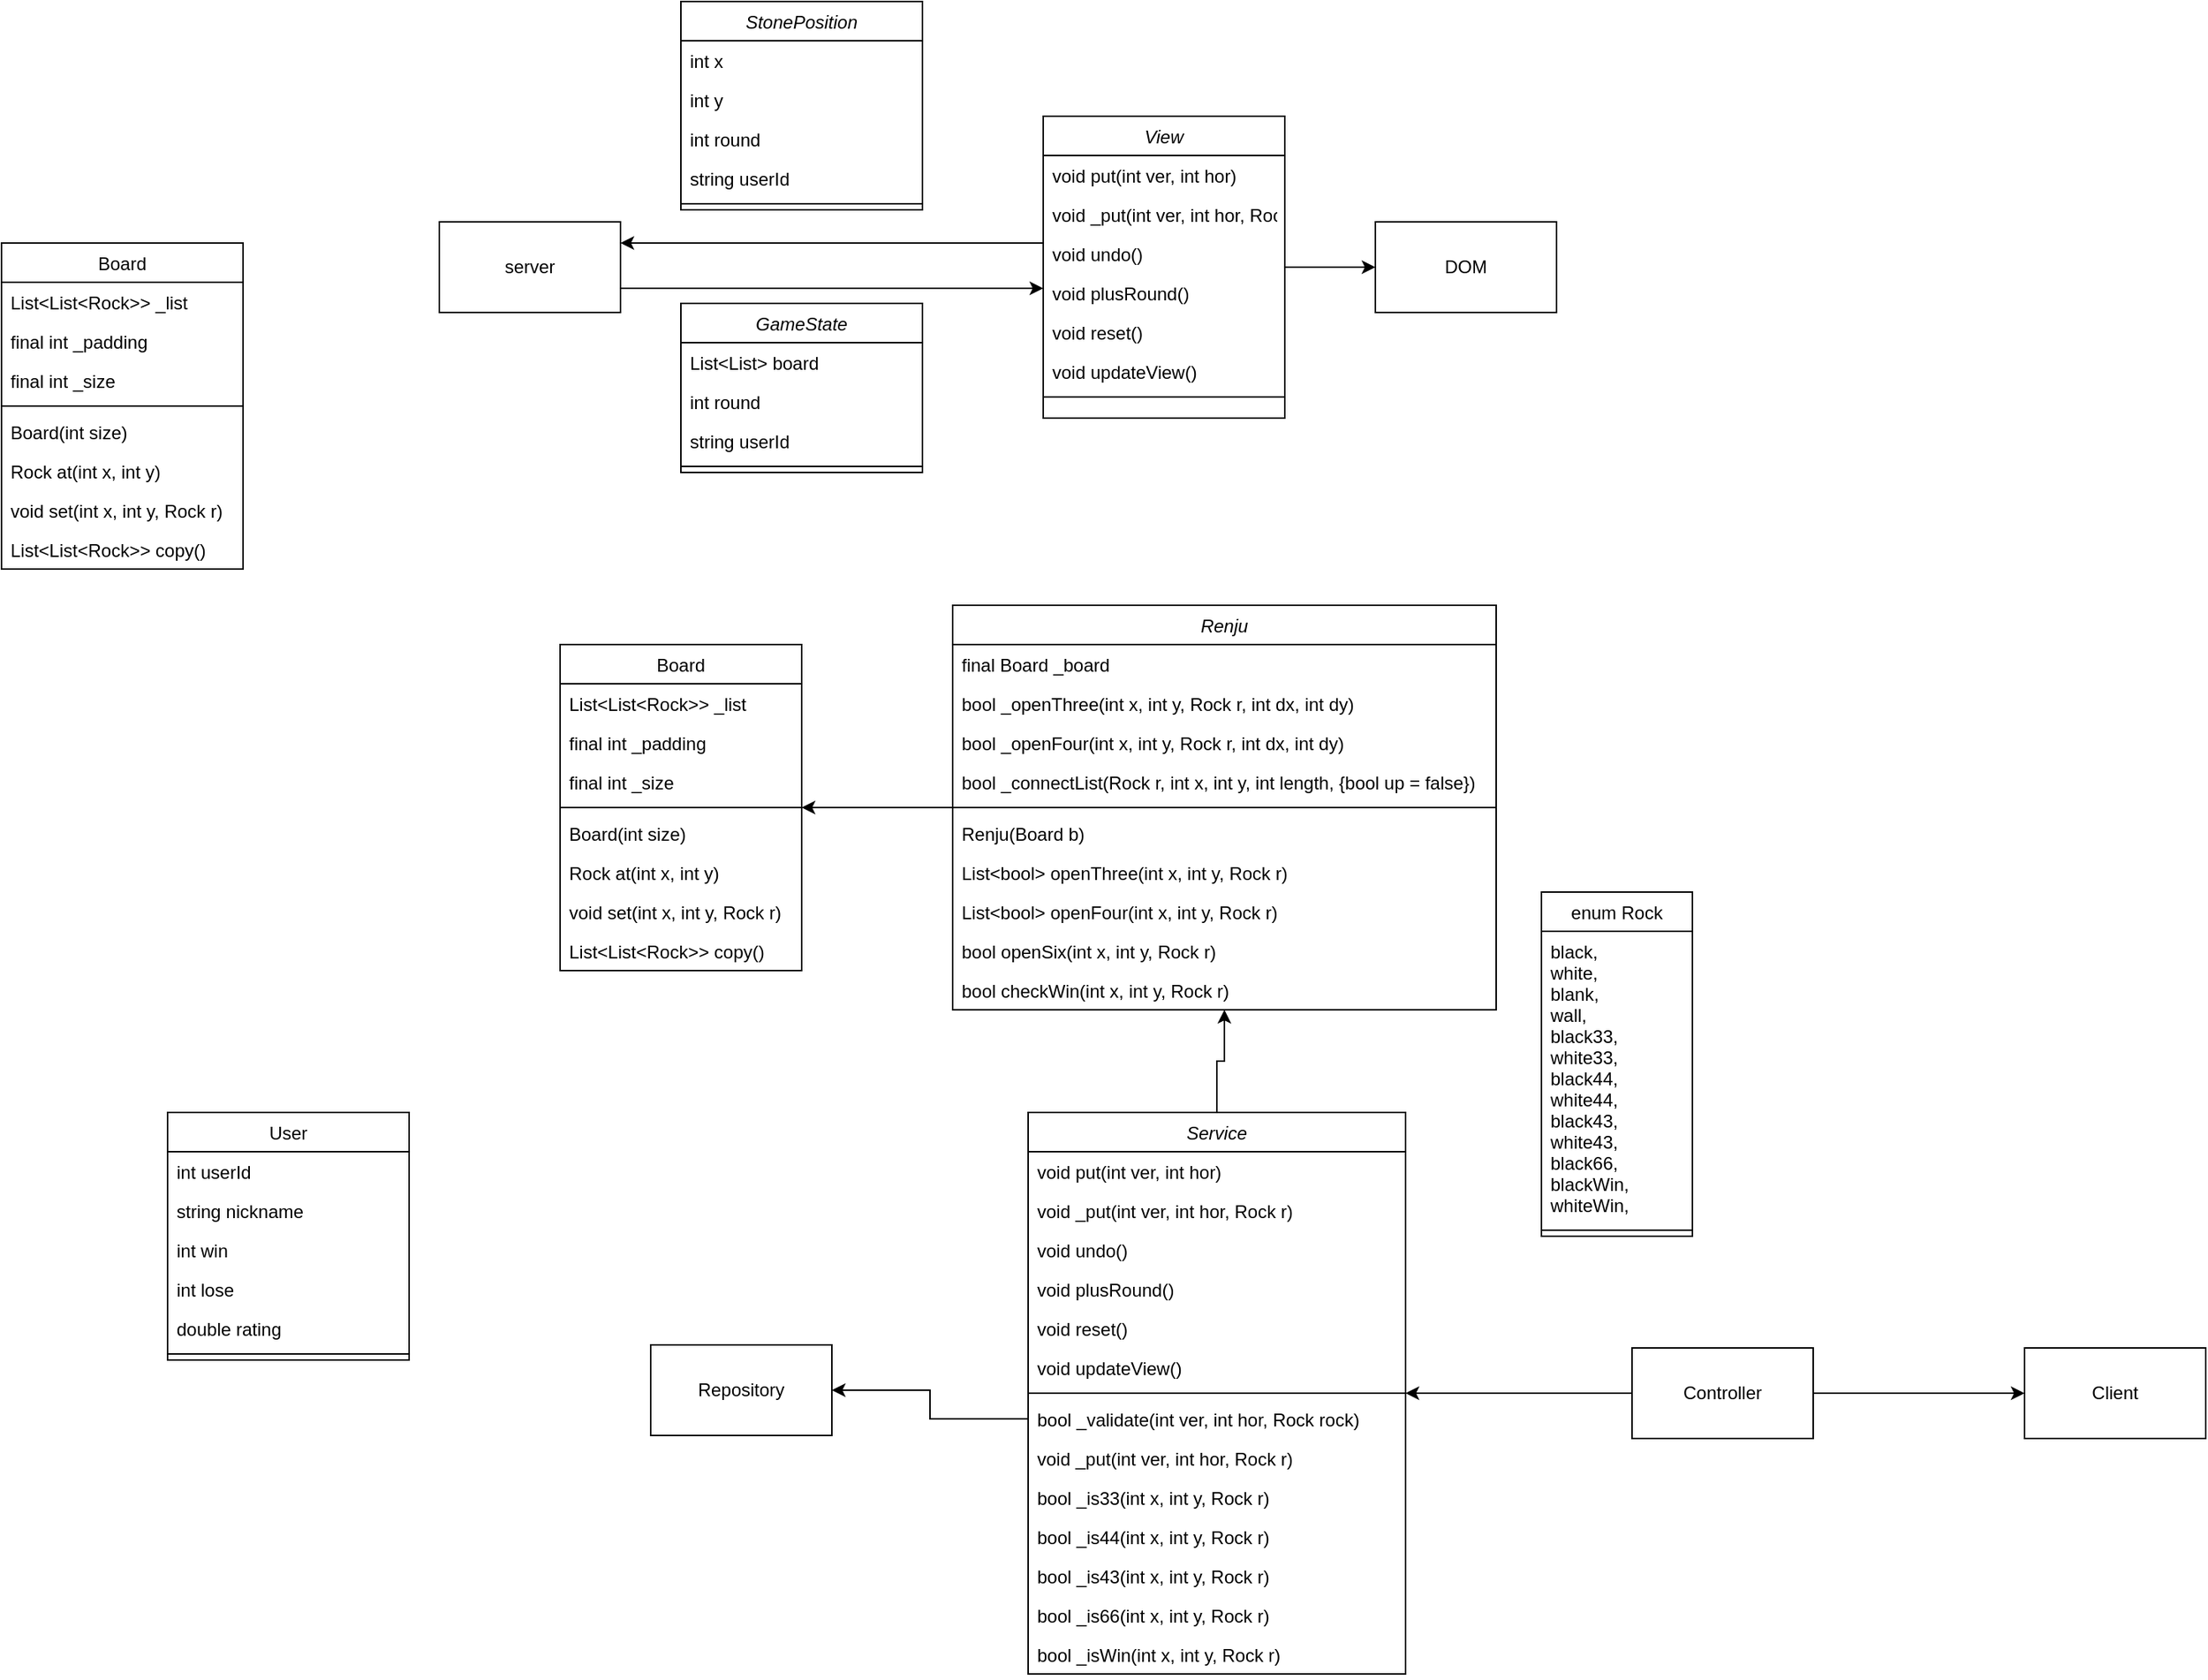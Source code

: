 <mxfile version="21.2.6" type="github">
  <diagram id="C5RBs43oDa-KdzZeNtuy" name="Page-1">
    <mxGraphModel dx="1272" dy="821" grid="1" gridSize="10" guides="1" tooltips="1" connect="1" arrows="1" fold="1" page="1" pageScale="1" pageWidth="827" pageHeight="1169" math="0" shadow="0">
      <root>
        <mxCell id="WIyWlLk6GJQsqaUBKTNV-0" />
        <mxCell id="WIyWlLk6GJQsqaUBKTNV-1" parent="WIyWlLk6GJQsqaUBKTNV-0" />
        <mxCell id="pheVsYjeUC9uOYD9R2Z_-0" value="enum Rock" style="swimlane;fontStyle=0;align=center;verticalAlign=top;childLayout=stackLayout;horizontal=1;startSize=26;horizontalStack=0;resizeParent=1;resizeLast=0;collapsible=1;marginBottom=0;rounded=0;shadow=0;strokeWidth=1;" vertex="1" parent="WIyWlLk6GJQsqaUBKTNV-1">
          <mxGeometry x="1050" y="1080" width="100" height="228" as="geometry">
            <mxRectangle x="130" y="380" width="160" height="26" as="alternateBounds" />
          </mxGeometry>
        </mxCell>
        <mxCell id="pheVsYjeUC9uOYD9R2Z_-1" value="black,&#xa;white,&#xa;blank,&#xa;wall,&#xa;black33,&#xa;white33,&#xa;black44,&#xa;white44,&#xa;black43,&#xa;white43,&#xa;black66,&#xa;blackWin,&#xa;whiteWin," style="text;align=left;verticalAlign=top;spacingLeft=4;spacingRight=4;overflow=hidden;rotatable=0;points=[[0,0.5],[1,0.5]];portConstraint=eastwest;" vertex="1" parent="pheVsYjeUC9uOYD9R2Z_-0">
          <mxGeometry y="26" width="100" height="194" as="geometry" />
        </mxCell>
        <mxCell id="pheVsYjeUC9uOYD9R2Z_-3" value="" style="line;html=1;strokeWidth=1;align=left;verticalAlign=middle;spacingTop=-1;spacingLeft=3;spacingRight=3;rotatable=0;labelPosition=right;points=[];portConstraint=eastwest;" vertex="1" parent="pheVsYjeUC9uOYD9R2Z_-0">
          <mxGeometry y="220" width="100" height="8" as="geometry" />
        </mxCell>
        <mxCell id="pheVsYjeUC9uOYD9R2Z_-8" value="Board" style="swimlane;fontStyle=0;align=center;verticalAlign=top;childLayout=stackLayout;horizontal=1;startSize=26;horizontalStack=0;resizeParent=1;resizeLast=0;collapsible=1;marginBottom=0;rounded=0;shadow=0;strokeWidth=1;" vertex="1" parent="WIyWlLk6GJQsqaUBKTNV-1">
          <mxGeometry x="400" y="916" width="160" height="216" as="geometry">
            <mxRectangle x="130" y="380" width="160" height="26" as="alternateBounds" />
          </mxGeometry>
        </mxCell>
        <mxCell id="pheVsYjeUC9uOYD9R2Z_-9" value="List&lt;List&lt;Rock&gt;&gt; _list" style="text;align=left;verticalAlign=top;spacingLeft=4;spacingRight=4;overflow=hidden;rotatable=0;points=[[0,0.5],[1,0.5]];portConstraint=eastwest;" vertex="1" parent="pheVsYjeUC9uOYD9R2Z_-8">
          <mxGeometry y="26" width="160" height="26" as="geometry" />
        </mxCell>
        <mxCell id="pheVsYjeUC9uOYD9R2Z_-10" value="final int _padding" style="text;align=left;verticalAlign=top;spacingLeft=4;spacingRight=4;overflow=hidden;rotatable=0;points=[[0,0.5],[1,0.5]];portConstraint=eastwest;rounded=0;shadow=0;html=0;" vertex="1" parent="pheVsYjeUC9uOYD9R2Z_-8">
          <mxGeometry y="52" width="160" height="26" as="geometry" />
        </mxCell>
        <mxCell id="pheVsYjeUC9uOYD9R2Z_-11" value="final int _size" style="text;align=left;verticalAlign=top;spacingLeft=4;spacingRight=4;overflow=hidden;rotatable=0;points=[[0,0.5],[1,0.5]];portConstraint=eastwest;rounded=0;shadow=0;html=0;" vertex="1" parent="pheVsYjeUC9uOYD9R2Z_-8">
          <mxGeometry y="78" width="160" height="26" as="geometry" />
        </mxCell>
        <mxCell id="pheVsYjeUC9uOYD9R2Z_-12" value="" style="line;html=1;strokeWidth=1;align=left;verticalAlign=middle;spacingTop=-1;spacingLeft=3;spacingRight=3;rotatable=0;labelPosition=right;points=[];portConstraint=eastwest;" vertex="1" parent="pheVsYjeUC9uOYD9R2Z_-8">
          <mxGeometry y="104" width="160" height="8" as="geometry" />
        </mxCell>
        <mxCell id="pheVsYjeUC9uOYD9R2Z_-16" value="Board(int size)" style="text;align=left;verticalAlign=top;spacingLeft=4;spacingRight=4;overflow=hidden;rotatable=0;points=[[0,0.5],[1,0.5]];portConstraint=eastwest;fontStyle=0" vertex="1" parent="pheVsYjeUC9uOYD9R2Z_-8">
          <mxGeometry y="112" width="160" height="26" as="geometry" />
        </mxCell>
        <mxCell id="pheVsYjeUC9uOYD9R2Z_-13" value="Rock at(int x, int y)" style="text;align=left;verticalAlign=top;spacingLeft=4;spacingRight=4;overflow=hidden;rotatable=0;points=[[0,0.5],[1,0.5]];portConstraint=eastwest;fontStyle=0" vertex="1" parent="pheVsYjeUC9uOYD9R2Z_-8">
          <mxGeometry y="138" width="160" height="26" as="geometry" />
        </mxCell>
        <mxCell id="pheVsYjeUC9uOYD9R2Z_-14" value="void set(int x, int y, Rock r)" style="text;align=left;verticalAlign=top;spacingLeft=4;spacingRight=4;overflow=hidden;rotatable=0;points=[[0,0.5],[1,0.5]];portConstraint=eastwest;" vertex="1" parent="pheVsYjeUC9uOYD9R2Z_-8">
          <mxGeometry y="164" width="160" height="26" as="geometry" />
        </mxCell>
        <mxCell id="pheVsYjeUC9uOYD9R2Z_-15" value="List&lt;List&lt;Rock&gt;&gt; copy()" style="text;align=left;verticalAlign=top;spacingLeft=4;spacingRight=4;overflow=hidden;rotatable=0;points=[[0,0.5],[1,0.5]];portConstraint=eastwest;" vertex="1" parent="pheVsYjeUC9uOYD9R2Z_-8">
          <mxGeometry y="190" width="160" height="26" as="geometry" />
        </mxCell>
        <mxCell id="pheVsYjeUC9uOYD9R2Z_-64" style="edgeStyle=orthogonalEdgeStyle;rounded=0;orthogonalLoop=1;jettySize=auto;html=1;" edge="1" parent="WIyWlLk6GJQsqaUBKTNV-1" source="pheVsYjeUC9uOYD9R2Z_-17" target="pheVsYjeUC9uOYD9R2Z_-8">
          <mxGeometry relative="1" as="geometry" />
        </mxCell>
        <mxCell id="pheVsYjeUC9uOYD9R2Z_-17" value="Renju" style="swimlane;fontStyle=2;align=center;verticalAlign=top;childLayout=stackLayout;horizontal=1;startSize=26;horizontalStack=0;resizeParent=1;resizeLast=0;collapsible=1;marginBottom=0;rounded=0;shadow=0;strokeWidth=1;" vertex="1" parent="WIyWlLk6GJQsqaUBKTNV-1">
          <mxGeometry x="660" y="890" width="360" height="268" as="geometry">
            <mxRectangle x="230" y="140" width="160" height="26" as="alternateBounds" />
          </mxGeometry>
        </mxCell>
        <mxCell id="pheVsYjeUC9uOYD9R2Z_-18" value="final Board _board" style="text;align=left;verticalAlign=top;spacingLeft=4;spacingRight=4;overflow=hidden;rotatable=0;points=[[0,0.5],[1,0.5]];portConstraint=eastwest;" vertex="1" parent="pheVsYjeUC9uOYD9R2Z_-17">
          <mxGeometry y="26" width="360" height="26" as="geometry" />
        </mxCell>
        <mxCell id="pheVsYjeUC9uOYD9R2Z_-19" value="bool _openThree(int x, int y, Rock r, int dx, int dy)" style="text;align=left;verticalAlign=top;spacingLeft=4;spacingRight=4;overflow=hidden;rotatable=0;points=[[0,0.5],[1,0.5]];portConstraint=eastwest;rounded=0;shadow=0;html=0;" vertex="1" parent="pheVsYjeUC9uOYD9R2Z_-17">
          <mxGeometry y="52" width="360" height="26" as="geometry" />
        </mxCell>
        <mxCell id="pheVsYjeUC9uOYD9R2Z_-20" value="bool _openFour(int x, int y, Rock r, int dx, int dy)" style="text;align=left;verticalAlign=top;spacingLeft=4;spacingRight=4;overflow=hidden;rotatable=0;points=[[0,0.5],[1,0.5]];portConstraint=eastwest;rounded=0;shadow=0;html=0;" vertex="1" parent="pheVsYjeUC9uOYD9R2Z_-17">
          <mxGeometry y="78" width="360" height="26" as="geometry" />
        </mxCell>
        <mxCell id="pheVsYjeUC9uOYD9R2Z_-40" value="bool _connectList(Rock r, int x, int y, int length, {bool up = false})" style="text;align=left;verticalAlign=top;spacingLeft=4;spacingRight=4;overflow=hidden;rotatable=0;points=[[0,0.5],[1,0.5]];portConstraint=eastwest;rounded=0;shadow=0;html=0;" vertex="1" parent="pheVsYjeUC9uOYD9R2Z_-17">
          <mxGeometry y="104" width="360" height="26" as="geometry" />
        </mxCell>
        <mxCell id="pheVsYjeUC9uOYD9R2Z_-21" value="" style="line;html=1;strokeWidth=1;align=left;verticalAlign=middle;spacingTop=-1;spacingLeft=3;spacingRight=3;rotatable=0;labelPosition=right;points=[];portConstraint=eastwest;" vertex="1" parent="pheVsYjeUC9uOYD9R2Z_-17">
          <mxGeometry y="130" width="360" height="8" as="geometry" />
        </mxCell>
        <mxCell id="pheVsYjeUC9uOYD9R2Z_-22" value="Renju(Board b)" style="text;align=left;verticalAlign=top;spacingLeft=4;spacingRight=4;overflow=hidden;rotatable=0;points=[[0,0.5],[1,0.5]];portConstraint=eastwest;" vertex="1" parent="pheVsYjeUC9uOYD9R2Z_-17">
          <mxGeometry y="138" width="360" height="26" as="geometry" />
        </mxCell>
        <mxCell id="pheVsYjeUC9uOYD9R2Z_-37" value="List&lt;bool&gt; openThree(int x, int y, Rock r)" style="text;align=left;verticalAlign=top;spacingLeft=4;spacingRight=4;overflow=hidden;rotatable=0;points=[[0,0.5],[1,0.5]];portConstraint=eastwest;" vertex="1" parent="pheVsYjeUC9uOYD9R2Z_-17">
          <mxGeometry y="164" width="360" height="26" as="geometry" />
        </mxCell>
        <mxCell id="pheVsYjeUC9uOYD9R2Z_-38" value="List&lt;bool&gt; openFour(int x, int y, Rock r)" style="text;align=left;verticalAlign=top;spacingLeft=4;spacingRight=4;overflow=hidden;rotatable=0;points=[[0,0.5],[1,0.5]];portConstraint=eastwest;" vertex="1" parent="pheVsYjeUC9uOYD9R2Z_-17">
          <mxGeometry y="190" width="360" height="26" as="geometry" />
        </mxCell>
        <mxCell id="pheVsYjeUC9uOYD9R2Z_-29" value="bool openSix(int x, int y, Rock r)" style="text;align=left;verticalAlign=top;spacingLeft=4;spacingRight=4;overflow=hidden;rotatable=0;points=[[0,0.5],[1,0.5]];portConstraint=eastwest;" vertex="1" parent="pheVsYjeUC9uOYD9R2Z_-17">
          <mxGeometry y="216" width="360" height="26" as="geometry" />
        </mxCell>
        <mxCell id="pheVsYjeUC9uOYD9R2Z_-39" value="bool checkWin(int x, int y, Rock r)" style="text;align=left;verticalAlign=top;spacingLeft=4;spacingRight=4;overflow=hidden;rotatable=0;points=[[0,0.5],[1,0.5]];portConstraint=eastwest;" vertex="1" parent="pheVsYjeUC9uOYD9R2Z_-17">
          <mxGeometry y="242" width="360" height="26" as="geometry" />
        </mxCell>
        <mxCell id="pheVsYjeUC9uOYD9R2Z_-66" value="Board" style="swimlane;fontStyle=0;align=center;verticalAlign=top;childLayout=stackLayout;horizontal=1;startSize=26;horizontalStack=0;resizeParent=1;resizeLast=0;collapsible=1;marginBottom=0;rounded=0;shadow=0;strokeWidth=1;" vertex="1" parent="WIyWlLk6GJQsqaUBKTNV-1">
          <mxGeometry x="30" y="650" width="160" height="216" as="geometry">
            <mxRectangle x="130" y="380" width="160" height="26" as="alternateBounds" />
          </mxGeometry>
        </mxCell>
        <mxCell id="pheVsYjeUC9uOYD9R2Z_-67" value="List&lt;List&lt;Rock&gt;&gt; _list" style="text;align=left;verticalAlign=top;spacingLeft=4;spacingRight=4;overflow=hidden;rotatable=0;points=[[0,0.5],[1,0.5]];portConstraint=eastwest;" vertex="1" parent="pheVsYjeUC9uOYD9R2Z_-66">
          <mxGeometry y="26" width="160" height="26" as="geometry" />
        </mxCell>
        <mxCell id="pheVsYjeUC9uOYD9R2Z_-68" value="final int _padding" style="text;align=left;verticalAlign=top;spacingLeft=4;spacingRight=4;overflow=hidden;rotatable=0;points=[[0,0.5],[1,0.5]];portConstraint=eastwest;rounded=0;shadow=0;html=0;" vertex="1" parent="pheVsYjeUC9uOYD9R2Z_-66">
          <mxGeometry y="52" width="160" height="26" as="geometry" />
        </mxCell>
        <mxCell id="pheVsYjeUC9uOYD9R2Z_-69" value="final int _size" style="text;align=left;verticalAlign=top;spacingLeft=4;spacingRight=4;overflow=hidden;rotatable=0;points=[[0,0.5],[1,0.5]];portConstraint=eastwest;rounded=0;shadow=0;html=0;" vertex="1" parent="pheVsYjeUC9uOYD9R2Z_-66">
          <mxGeometry y="78" width="160" height="26" as="geometry" />
        </mxCell>
        <mxCell id="pheVsYjeUC9uOYD9R2Z_-70" value="" style="line;html=1;strokeWidth=1;align=left;verticalAlign=middle;spacingTop=-1;spacingLeft=3;spacingRight=3;rotatable=0;labelPosition=right;points=[];portConstraint=eastwest;" vertex="1" parent="pheVsYjeUC9uOYD9R2Z_-66">
          <mxGeometry y="104" width="160" height="8" as="geometry" />
        </mxCell>
        <mxCell id="pheVsYjeUC9uOYD9R2Z_-71" value="Board(int size)" style="text;align=left;verticalAlign=top;spacingLeft=4;spacingRight=4;overflow=hidden;rotatable=0;points=[[0,0.5],[1,0.5]];portConstraint=eastwest;fontStyle=0" vertex="1" parent="pheVsYjeUC9uOYD9R2Z_-66">
          <mxGeometry y="112" width="160" height="26" as="geometry" />
        </mxCell>
        <mxCell id="pheVsYjeUC9uOYD9R2Z_-72" value="Rock at(int x, int y)" style="text;align=left;verticalAlign=top;spacingLeft=4;spacingRight=4;overflow=hidden;rotatable=0;points=[[0,0.5],[1,0.5]];portConstraint=eastwest;fontStyle=0" vertex="1" parent="pheVsYjeUC9uOYD9R2Z_-66">
          <mxGeometry y="138" width="160" height="26" as="geometry" />
        </mxCell>
        <mxCell id="pheVsYjeUC9uOYD9R2Z_-73" value="void set(int x, int y, Rock r)" style="text;align=left;verticalAlign=top;spacingLeft=4;spacingRight=4;overflow=hidden;rotatable=0;points=[[0,0.5],[1,0.5]];portConstraint=eastwest;" vertex="1" parent="pheVsYjeUC9uOYD9R2Z_-66">
          <mxGeometry y="164" width="160" height="26" as="geometry" />
        </mxCell>
        <mxCell id="pheVsYjeUC9uOYD9R2Z_-74" value="List&lt;List&lt;Rock&gt;&gt; copy()" style="text;align=left;verticalAlign=top;spacingLeft=4;spacingRight=4;overflow=hidden;rotatable=0;points=[[0,0.5],[1,0.5]];portConstraint=eastwest;" vertex="1" parent="pheVsYjeUC9uOYD9R2Z_-66">
          <mxGeometry y="190" width="160" height="26" as="geometry" />
        </mxCell>
        <mxCell id="pheVsYjeUC9uOYD9R2Z_-101" style="edgeStyle=orthogonalEdgeStyle;rounded=0;orthogonalLoop=1;jettySize=auto;html=1;" edge="1" parent="WIyWlLk6GJQsqaUBKTNV-1" source="pheVsYjeUC9uOYD9R2Z_-90" target="pheVsYjeUC9uOYD9R2Z_-100">
          <mxGeometry relative="1" as="geometry" />
        </mxCell>
        <mxCell id="pheVsYjeUC9uOYD9R2Z_-113" style="edgeStyle=orthogonalEdgeStyle;rounded=0;orthogonalLoop=1;jettySize=auto;html=1;" edge="1" parent="WIyWlLk6GJQsqaUBKTNV-1" source="pheVsYjeUC9uOYD9R2Z_-90" target="pheVsYjeUC9uOYD9R2Z_-103">
          <mxGeometry relative="1" as="geometry">
            <Array as="points">
              <mxPoint x="540" y="650" />
              <mxPoint x="540" y="650" />
            </Array>
          </mxGeometry>
        </mxCell>
        <mxCell id="pheVsYjeUC9uOYD9R2Z_-90" value="View" style="swimlane;fontStyle=2;align=center;verticalAlign=top;childLayout=stackLayout;horizontal=1;startSize=26;horizontalStack=0;resizeParent=1;resizeLast=0;collapsible=1;marginBottom=0;rounded=0;shadow=0;strokeWidth=1;" vertex="1" parent="WIyWlLk6GJQsqaUBKTNV-1">
          <mxGeometry x="720" y="566" width="160" height="200" as="geometry">
            <mxRectangle x="230" y="140" width="160" height="26" as="alternateBounds" />
          </mxGeometry>
        </mxCell>
        <mxCell id="pheVsYjeUC9uOYD9R2Z_-91" value="void put(int ver, int hor)" style="text;align=left;verticalAlign=top;spacingLeft=4;spacingRight=4;overflow=hidden;rotatable=0;points=[[0,0.5],[1,0.5]];portConstraint=eastwest;" vertex="1" parent="pheVsYjeUC9uOYD9R2Z_-90">
          <mxGeometry y="26" width="160" height="26" as="geometry" />
        </mxCell>
        <mxCell id="pheVsYjeUC9uOYD9R2Z_-92" value="void _put(int ver, int hor, Rock r)" style="text;align=left;verticalAlign=top;spacingLeft=4;spacingRight=4;overflow=hidden;rotatable=0;points=[[0,0.5],[1,0.5]];portConstraint=eastwest;rounded=0;shadow=0;html=0;" vertex="1" parent="pheVsYjeUC9uOYD9R2Z_-90">
          <mxGeometry y="52" width="160" height="26" as="geometry" />
        </mxCell>
        <mxCell id="pheVsYjeUC9uOYD9R2Z_-93" value="void undo()" style="text;align=left;verticalAlign=top;spacingLeft=4;spacingRight=4;overflow=hidden;rotatable=0;points=[[0,0.5],[1,0.5]];portConstraint=eastwest;rounded=0;shadow=0;html=0;" vertex="1" parent="pheVsYjeUC9uOYD9R2Z_-90">
          <mxGeometry y="78" width="160" height="26" as="geometry" />
        </mxCell>
        <mxCell id="pheVsYjeUC9uOYD9R2Z_-94" value="void plusRound()" style="text;align=left;verticalAlign=top;spacingLeft=4;spacingRight=4;overflow=hidden;rotatable=0;points=[[0,0.5],[1,0.5]];portConstraint=eastwest;" vertex="1" parent="pheVsYjeUC9uOYD9R2Z_-90">
          <mxGeometry y="104" width="160" height="26" as="geometry" />
        </mxCell>
        <mxCell id="pheVsYjeUC9uOYD9R2Z_-95" value="void reset()" style="text;align=left;verticalAlign=top;spacingLeft=4;spacingRight=4;overflow=hidden;rotatable=0;points=[[0,0.5],[1,0.5]];portConstraint=eastwest;rounded=0;shadow=0;html=0;" vertex="1" parent="pheVsYjeUC9uOYD9R2Z_-90">
          <mxGeometry y="130" width="160" height="26" as="geometry" />
        </mxCell>
        <mxCell id="pheVsYjeUC9uOYD9R2Z_-96" value="void updateView()" style="text;align=left;verticalAlign=top;spacingLeft=4;spacingRight=4;overflow=hidden;rotatable=0;points=[[0,0.5],[1,0.5]];portConstraint=eastwest;rounded=0;shadow=0;html=0;" vertex="1" parent="pheVsYjeUC9uOYD9R2Z_-90">
          <mxGeometry y="156" width="160" height="26" as="geometry" />
        </mxCell>
        <mxCell id="pheVsYjeUC9uOYD9R2Z_-97" value="" style="line;html=1;strokeWidth=1;align=left;verticalAlign=middle;spacingTop=-1;spacingLeft=3;spacingRight=3;rotatable=0;labelPosition=right;points=[];portConstraint=eastwest;" vertex="1" parent="pheVsYjeUC9uOYD9R2Z_-90">
          <mxGeometry y="182" width="160" height="8" as="geometry" />
        </mxCell>
        <mxCell id="pheVsYjeUC9uOYD9R2Z_-100" value="DOM" style="rounded=0;whiteSpace=wrap;html=1;" vertex="1" parent="WIyWlLk6GJQsqaUBKTNV-1">
          <mxGeometry x="940" y="636" width="120" height="60" as="geometry" />
        </mxCell>
        <mxCell id="pheVsYjeUC9uOYD9R2Z_-114" style="edgeStyle=orthogonalEdgeStyle;rounded=0;orthogonalLoop=1;jettySize=auto;html=1;" edge="1" parent="WIyWlLk6GJQsqaUBKTNV-1" source="pheVsYjeUC9uOYD9R2Z_-103" target="pheVsYjeUC9uOYD9R2Z_-90">
          <mxGeometry relative="1" as="geometry">
            <Array as="points">
              <mxPoint x="550" y="680" />
              <mxPoint x="550" y="680" />
            </Array>
          </mxGeometry>
        </mxCell>
        <mxCell id="pheVsYjeUC9uOYD9R2Z_-103" value="server" style="rounded=0;whiteSpace=wrap;html=1;" vertex="1" parent="WIyWlLk6GJQsqaUBKTNV-1">
          <mxGeometry x="320" y="636" width="120" height="60" as="geometry" />
        </mxCell>
        <mxCell id="pheVsYjeUC9uOYD9R2Z_-104" value="GameState" style="swimlane;fontStyle=2;align=center;verticalAlign=top;childLayout=stackLayout;horizontal=1;startSize=26;horizontalStack=0;resizeParent=1;resizeLast=0;collapsible=1;marginBottom=0;rounded=0;shadow=0;strokeWidth=1;" vertex="1" parent="WIyWlLk6GJQsqaUBKTNV-1">
          <mxGeometry x="480" y="690" width="160" height="112" as="geometry">
            <mxRectangle x="230" y="140" width="160" height="26" as="alternateBounds" />
          </mxGeometry>
        </mxCell>
        <mxCell id="pheVsYjeUC9uOYD9R2Z_-112" value="List&lt;List&gt; board" style="text;align=left;verticalAlign=top;spacingLeft=4;spacingRight=4;overflow=hidden;rotatable=0;points=[[0,0.5],[1,0.5]];portConstraint=eastwest;rounded=0;shadow=0;html=0;" vertex="1" parent="pheVsYjeUC9uOYD9R2Z_-104">
          <mxGeometry y="26" width="160" height="26" as="geometry" />
        </mxCell>
        <mxCell id="pheVsYjeUC9uOYD9R2Z_-116" value="int round" style="text;align=left;verticalAlign=top;spacingLeft=4;spacingRight=4;overflow=hidden;rotatable=0;points=[[0,0.5],[1,0.5]];portConstraint=eastwest;rounded=0;shadow=0;html=0;" vertex="1" parent="pheVsYjeUC9uOYD9R2Z_-104">
          <mxGeometry y="52" width="160" height="26" as="geometry" />
        </mxCell>
        <mxCell id="pheVsYjeUC9uOYD9R2Z_-140" value="string userId" style="text;align=left;verticalAlign=top;spacingLeft=4;spacingRight=4;overflow=hidden;rotatable=0;points=[[0,0.5],[1,0.5]];portConstraint=eastwest;rounded=0;shadow=0;html=0;" vertex="1" parent="pheVsYjeUC9uOYD9R2Z_-104">
          <mxGeometry y="78" width="160" height="26" as="geometry" />
        </mxCell>
        <mxCell id="pheVsYjeUC9uOYD9R2Z_-111" value="" style="line;html=1;strokeWidth=1;align=left;verticalAlign=middle;spacingTop=-1;spacingLeft=3;spacingRight=3;rotatable=0;labelPosition=right;points=[];portConstraint=eastwest;" vertex="1" parent="pheVsYjeUC9uOYD9R2Z_-104">
          <mxGeometry y="104" width="160" height="8" as="geometry" />
        </mxCell>
        <mxCell id="pheVsYjeUC9uOYD9R2Z_-117" value="StonePosition" style="swimlane;fontStyle=2;align=center;verticalAlign=top;childLayout=stackLayout;horizontal=1;startSize=26;horizontalStack=0;resizeParent=1;resizeLast=0;collapsible=1;marginBottom=0;rounded=0;shadow=0;strokeWidth=1;" vertex="1" parent="WIyWlLk6GJQsqaUBKTNV-1">
          <mxGeometry x="480" y="490" width="160" height="138" as="geometry">
            <mxRectangle x="230" y="140" width="160" height="26" as="alternateBounds" />
          </mxGeometry>
        </mxCell>
        <mxCell id="pheVsYjeUC9uOYD9R2Z_-118" value="int x" style="text;align=left;verticalAlign=top;spacingLeft=4;spacingRight=4;overflow=hidden;rotatable=0;points=[[0,0.5],[1,0.5]];portConstraint=eastwest;rounded=0;shadow=0;html=0;" vertex="1" parent="pheVsYjeUC9uOYD9R2Z_-117">
          <mxGeometry y="26" width="160" height="26" as="geometry" />
        </mxCell>
        <mxCell id="pheVsYjeUC9uOYD9R2Z_-119" value="int y" style="text;align=left;verticalAlign=top;spacingLeft=4;spacingRight=4;overflow=hidden;rotatable=0;points=[[0,0.5],[1,0.5]];portConstraint=eastwest;rounded=0;shadow=0;html=0;" vertex="1" parent="pheVsYjeUC9uOYD9R2Z_-117">
          <mxGeometry y="52" width="160" height="26" as="geometry" />
        </mxCell>
        <mxCell id="pheVsYjeUC9uOYD9R2Z_-121" value="int round" style="text;align=left;verticalAlign=top;spacingLeft=4;spacingRight=4;overflow=hidden;rotatable=0;points=[[0,0.5],[1,0.5]];portConstraint=eastwest;rounded=0;shadow=0;html=0;" vertex="1" parent="pheVsYjeUC9uOYD9R2Z_-117">
          <mxGeometry y="78" width="160" height="26" as="geometry" />
        </mxCell>
        <mxCell id="pheVsYjeUC9uOYD9R2Z_-139" value="string userId" style="text;align=left;verticalAlign=top;spacingLeft=4;spacingRight=4;overflow=hidden;rotatable=0;points=[[0,0.5],[1,0.5]];portConstraint=eastwest;rounded=0;shadow=0;html=0;" vertex="1" parent="pheVsYjeUC9uOYD9R2Z_-117">
          <mxGeometry y="104" width="160" height="26" as="geometry" />
        </mxCell>
        <mxCell id="pheVsYjeUC9uOYD9R2Z_-120" value="" style="line;html=1;strokeWidth=1;align=left;verticalAlign=middle;spacingTop=-1;spacingLeft=3;spacingRight=3;rotatable=0;labelPosition=right;points=[];portConstraint=eastwest;" vertex="1" parent="pheVsYjeUC9uOYD9R2Z_-117">
          <mxGeometry y="130" width="160" height="8" as="geometry" />
        </mxCell>
        <mxCell id="pheVsYjeUC9uOYD9R2Z_-122" value="Client" style="rounded=0;whiteSpace=wrap;html=1;" vertex="1" parent="WIyWlLk6GJQsqaUBKTNV-1">
          <mxGeometry x="1370" y="1382" width="120" height="60" as="geometry" />
        </mxCell>
        <mxCell id="pheVsYjeUC9uOYD9R2Z_-138" style="edgeStyle=orthogonalEdgeStyle;rounded=0;orthogonalLoop=1;jettySize=auto;html=1;" edge="1" parent="WIyWlLk6GJQsqaUBKTNV-1" source="pheVsYjeUC9uOYD9R2Z_-123" target="pheVsYjeUC9uOYD9R2Z_-17">
          <mxGeometry relative="1" as="geometry" />
        </mxCell>
        <mxCell id="pheVsYjeUC9uOYD9R2Z_-123" value="Service" style="swimlane;fontStyle=2;align=center;verticalAlign=top;childLayout=stackLayout;horizontal=1;startSize=26;horizontalStack=0;resizeParent=1;resizeLast=0;collapsible=1;marginBottom=0;rounded=0;shadow=0;strokeWidth=1;" vertex="1" parent="WIyWlLk6GJQsqaUBKTNV-1">
          <mxGeometry x="710" y="1226" width="250" height="372" as="geometry">
            <mxRectangle x="230" y="140" width="160" height="26" as="alternateBounds" />
          </mxGeometry>
        </mxCell>
        <mxCell id="pheVsYjeUC9uOYD9R2Z_-124" value="void put(int ver, int hor)" style="text;align=left;verticalAlign=top;spacingLeft=4;spacingRight=4;overflow=hidden;rotatable=0;points=[[0,0.5],[1,0.5]];portConstraint=eastwest;" vertex="1" parent="pheVsYjeUC9uOYD9R2Z_-123">
          <mxGeometry y="26" width="250" height="26" as="geometry" />
        </mxCell>
        <mxCell id="pheVsYjeUC9uOYD9R2Z_-125" value="void _put(int ver, int hor, Rock r)" style="text;align=left;verticalAlign=top;spacingLeft=4;spacingRight=4;overflow=hidden;rotatable=0;points=[[0,0.5],[1,0.5]];portConstraint=eastwest;rounded=0;shadow=0;html=0;" vertex="1" parent="pheVsYjeUC9uOYD9R2Z_-123">
          <mxGeometry y="52" width="250" height="26" as="geometry" />
        </mxCell>
        <mxCell id="pheVsYjeUC9uOYD9R2Z_-126" value="void undo()" style="text;align=left;verticalAlign=top;spacingLeft=4;spacingRight=4;overflow=hidden;rotatable=0;points=[[0,0.5],[1,0.5]];portConstraint=eastwest;rounded=0;shadow=0;html=0;" vertex="1" parent="pheVsYjeUC9uOYD9R2Z_-123">
          <mxGeometry y="78" width="250" height="26" as="geometry" />
        </mxCell>
        <mxCell id="pheVsYjeUC9uOYD9R2Z_-127" value="void plusRound()" style="text;align=left;verticalAlign=top;spacingLeft=4;spacingRight=4;overflow=hidden;rotatable=0;points=[[0,0.5],[1,0.5]];portConstraint=eastwest;" vertex="1" parent="pheVsYjeUC9uOYD9R2Z_-123">
          <mxGeometry y="104" width="250" height="26" as="geometry" />
        </mxCell>
        <mxCell id="pheVsYjeUC9uOYD9R2Z_-128" value="void reset()" style="text;align=left;verticalAlign=top;spacingLeft=4;spacingRight=4;overflow=hidden;rotatable=0;points=[[0,0.5],[1,0.5]];portConstraint=eastwest;rounded=0;shadow=0;html=0;" vertex="1" parent="pheVsYjeUC9uOYD9R2Z_-123">
          <mxGeometry y="130" width="250" height="26" as="geometry" />
        </mxCell>
        <mxCell id="pheVsYjeUC9uOYD9R2Z_-129" value="void updateView()" style="text;align=left;verticalAlign=top;spacingLeft=4;spacingRight=4;overflow=hidden;rotatable=0;points=[[0,0.5],[1,0.5]];portConstraint=eastwest;rounded=0;shadow=0;html=0;" vertex="1" parent="pheVsYjeUC9uOYD9R2Z_-123">
          <mxGeometry y="156" width="250" height="26" as="geometry" />
        </mxCell>
        <mxCell id="pheVsYjeUC9uOYD9R2Z_-130" value="" style="line;html=1;strokeWidth=1;align=left;verticalAlign=middle;spacingTop=-1;spacingLeft=3;spacingRight=3;rotatable=0;labelPosition=right;points=[];portConstraint=eastwest;" vertex="1" parent="pheVsYjeUC9uOYD9R2Z_-123">
          <mxGeometry y="182" width="250" height="8" as="geometry" />
        </mxCell>
        <mxCell id="pheVsYjeUC9uOYD9R2Z_-131" value="bool _validate(int ver, int hor, Rock rock)" style="text;align=left;verticalAlign=top;spacingLeft=4;spacingRight=4;overflow=hidden;rotatable=0;points=[[0,0.5],[1,0.5]];portConstraint=eastwest;rounded=0;shadow=0;html=0;" vertex="1" parent="pheVsYjeUC9uOYD9R2Z_-123">
          <mxGeometry y="190" width="250" height="26" as="geometry" />
        </mxCell>
        <mxCell id="pheVsYjeUC9uOYD9R2Z_-132" value="void _put(int ver, int hor, Rock r)" style="text;align=left;verticalAlign=top;spacingLeft=4;spacingRight=4;overflow=hidden;rotatable=0;points=[[0,0.5],[1,0.5]];portConstraint=eastwest;rounded=0;shadow=0;html=0;" vertex="1" parent="pheVsYjeUC9uOYD9R2Z_-123">
          <mxGeometry y="216" width="250" height="26" as="geometry" />
        </mxCell>
        <mxCell id="pheVsYjeUC9uOYD9R2Z_-133" value="bool _is33(int x, int y, Rock r)" style="text;align=left;verticalAlign=top;spacingLeft=4;spacingRight=4;overflow=hidden;rotatable=0;points=[[0,0.5],[1,0.5]];portConstraint=eastwest;" vertex="1" parent="pheVsYjeUC9uOYD9R2Z_-123">
          <mxGeometry y="242" width="250" height="26" as="geometry" />
        </mxCell>
        <mxCell id="pheVsYjeUC9uOYD9R2Z_-134" value="bool _is44(int x, int y, Rock r)" style="text;align=left;verticalAlign=top;spacingLeft=4;spacingRight=4;overflow=hidden;rotatable=0;points=[[0,0.5],[1,0.5]];portConstraint=eastwest;" vertex="1" parent="pheVsYjeUC9uOYD9R2Z_-123">
          <mxGeometry y="268" width="250" height="26" as="geometry" />
        </mxCell>
        <mxCell id="pheVsYjeUC9uOYD9R2Z_-135" value="bool _is43(int x, int y, Rock r)" style="text;align=left;verticalAlign=top;spacingLeft=4;spacingRight=4;overflow=hidden;rotatable=0;points=[[0,0.5],[1,0.5]];portConstraint=eastwest;" vertex="1" parent="pheVsYjeUC9uOYD9R2Z_-123">
          <mxGeometry y="294" width="250" height="26" as="geometry" />
        </mxCell>
        <mxCell id="pheVsYjeUC9uOYD9R2Z_-136" value="bool _is66(int x, int y, Rock r)" style="text;align=left;verticalAlign=top;spacingLeft=4;spacingRight=4;overflow=hidden;rotatable=0;points=[[0,0.5],[1,0.5]];portConstraint=eastwest;" vertex="1" parent="pheVsYjeUC9uOYD9R2Z_-123">
          <mxGeometry y="320" width="250" height="26" as="geometry" />
        </mxCell>
        <mxCell id="pheVsYjeUC9uOYD9R2Z_-137" value="bool _isWin(int x, int y, Rock r)" style="text;align=left;verticalAlign=top;spacingLeft=4;spacingRight=4;overflow=hidden;rotatable=0;points=[[0,0.5],[1,0.5]];portConstraint=eastwest;" vertex="1" parent="pheVsYjeUC9uOYD9R2Z_-123">
          <mxGeometry y="346" width="250" height="26" as="geometry" />
        </mxCell>
        <mxCell id="pheVsYjeUC9uOYD9R2Z_-143" style="edgeStyle=orthogonalEdgeStyle;rounded=0;orthogonalLoop=1;jettySize=auto;html=1;entryX=0;entryY=0.5;entryDx=0;entryDy=0;" edge="1" parent="WIyWlLk6GJQsqaUBKTNV-1" source="pheVsYjeUC9uOYD9R2Z_-142" target="pheVsYjeUC9uOYD9R2Z_-122">
          <mxGeometry relative="1" as="geometry" />
        </mxCell>
        <mxCell id="pheVsYjeUC9uOYD9R2Z_-144" style="edgeStyle=orthogonalEdgeStyle;rounded=0;orthogonalLoop=1;jettySize=auto;html=1;" edge="1" parent="WIyWlLk6GJQsqaUBKTNV-1" source="pheVsYjeUC9uOYD9R2Z_-142" target="pheVsYjeUC9uOYD9R2Z_-123">
          <mxGeometry relative="1" as="geometry" />
        </mxCell>
        <mxCell id="pheVsYjeUC9uOYD9R2Z_-142" value="Controller" style="rounded=0;whiteSpace=wrap;html=1;" vertex="1" parent="WIyWlLk6GJQsqaUBKTNV-1">
          <mxGeometry x="1110" y="1382" width="120" height="60" as="geometry" />
        </mxCell>
        <mxCell id="pheVsYjeUC9uOYD9R2Z_-146" value="Repository" style="rounded=0;whiteSpace=wrap;html=1;" vertex="1" parent="WIyWlLk6GJQsqaUBKTNV-1">
          <mxGeometry x="460" y="1380" width="120" height="60" as="geometry" />
        </mxCell>
        <mxCell id="pheVsYjeUC9uOYD9R2Z_-147" style="edgeStyle=orthogonalEdgeStyle;rounded=0;orthogonalLoop=1;jettySize=auto;html=1;" edge="1" parent="WIyWlLk6GJQsqaUBKTNV-1" source="pheVsYjeUC9uOYD9R2Z_-131" target="pheVsYjeUC9uOYD9R2Z_-146">
          <mxGeometry relative="1" as="geometry" />
        </mxCell>
        <mxCell id="pheVsYjeUC9uOYD9R2Z_-148" value="User" style="swimlane;fontStyle=0;align=center;verticalAlign=top;childLayout=stackLayout;horizontal=1;startSize=26;horizontalStack=0;resizeParent=1;resizeLast=0;collapsible=1;marginBottom=0;rounded=0;shadow=0;strokeWidth=1;" vertex="1" parent="WIyWlLk6GJQsqaUBKTNV-1">
          <mxGeometry x="140" y="1226" width="160" height="164" as="geometry">
            <mxRectangle x="130" y="380" width="160" height="26" as="alternateBounds" />
          </mxGeometry>
        </mxCell>
        <mxCell id="pheVsYjeUC9uOYD9R2Z_-150" value="int userId" style="text;align=left;verticalAlign=top;spacingLeft=4;spacingRight=4;overflow=hidden;rotatable=0;points=[[0,0.5],[1,0.5]];portConstraint=eastwest;rounded=0;shadow=0;html=0;" vertex="1" parent="pheVsYjeUC9uOYD9R2Z_-148">
          <mxGeometry y="26" width="160" height="26" as="geometry" />
        </mxCell>
        <mxCell id="pheVsYjeUC9uOYD9R2Z_-149" value="string nickname" style="text;align=left;verticalAlign=top;spacingLeft=4;spacingRight=4;overflow=hidden;rotatable=0;points=[[0,0.5],[1,0.5]];portConstraint=eastwest;" vertex="1" parent="pheVsYjeUC9uOYD9R2Z_-148">
          <mxGeometry y="52" width="160" height="26" as="geometry" />
        </mxCell>
        <mxCell id="pheVsYjeUC9uOYD9R2Z_-157" value="int win" style="text;align=left;verticalAlign=top;spacingLeft=4;spacingRight=4;overflow=hidden;rotatable=0;points=[[0,0.5],[1,0.5]];portConstraint=eastwest;" vertex="1" parent="pheVsYjeUC9uOYD9R2Z_-148">
          <mxGeometry y="78" width="160" height="26" as="geometry" />
        </mxCell>
        <mxCell id="pheVsYjeUC9uOYD9R2Z_-158" value="int lose" style="text;align=left;verticalAlign=top;spacingLeft=4;spacingRight=4;overflow=hidden;rotatable=0;points=[[0,0.5],[1,0.5]];portConstraint=eastwest;" vertex="1" parent="pheVsYjeUC9uOYD9R2Z_-148">
          <mxGeometry y="104" width="160" height="26" as="geometry" />
        </mxCell>
        <mxCell id="pheVsYjeUC9uOYD9R2Z_-159" value="double rating" style="text;align=left;verticalAlign=top;spacingLeft=4;spacingRight=4;overflow=hidden;rotatable=0;points=[[0,0.5],[1,0.5]];portConstraint=eastwest;" vertex="1" parent="pheVsYjeUC9uOYD9R2Z_-148">
          <mxGeometry y="130" width="160" height="26" as="geometry" />
        </mxCell>
        <mxCell id="pheVsYjeUC9uOYD9R2Z_-152" value="" style="line;html=1;strokeWidth=1;align=left;verticalAlign=middle;spacingTop=-1;spacingLeft=3;spacingRight=3;rotatable=0;labelPosition=right;points=[];portConstraint=eastwest;" vertex="1" parent="pheVsYjeUC9uOYD9R2Z_-148">
          <mxGeometry y="156" width="160" height="8" as="geometry" />
        </mxCell>
      </root>
    </mxGraphModel>
  </diagram>
</mxfile>
